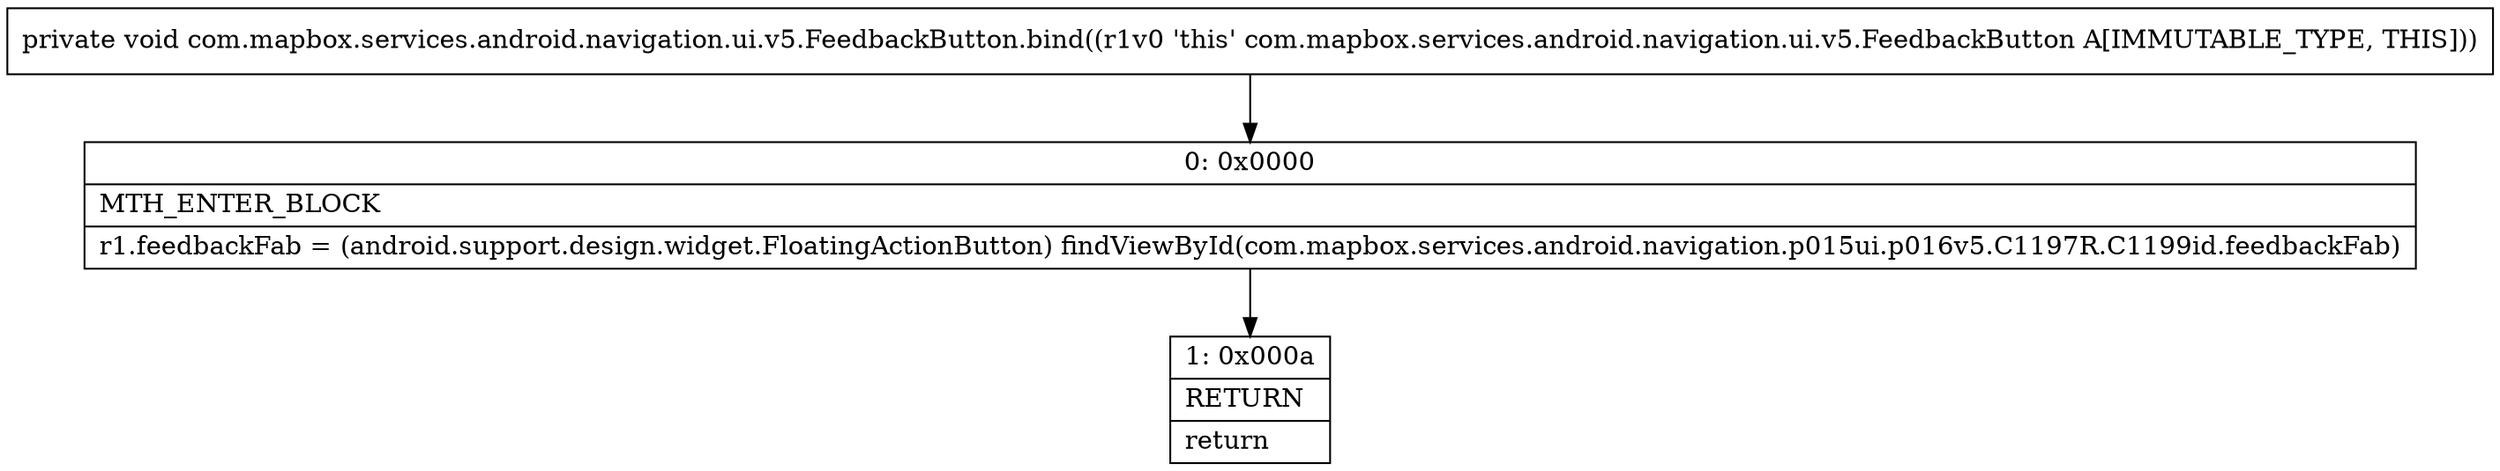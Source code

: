 digraph "CFG forcom.mapbox.services.android.navigation.ui.v5.FeedbackButton.bind()V" {
Node_0 [shape=record,label="{0\:\ 0x0000|MTH_ENTER_BLOCK\l|r1.feedbackFab = (android.support.design.widget.FloatingActionButton) findViewById(com.mapbox.services.android.navigation.p015ui.p016v5.C1197R.C1199id.feedbackFab)\l}"];
Node_1 [shape=record,label="{1\:\ 0x000a|RETURN\l|return\l}"];
MethodNode[shape=record,label="{private void com.mapbox.services.android.navigation.ui.v5.FeedbackButton.bind((r1v0 'this' com.mapbox.services.android.navigation.ui.v5.FeedbackButton A[IMMUTABLE_TYPE, THIS])) }"];
MethodNode -> Node_0;
Node_0 -> Node_1;
}

